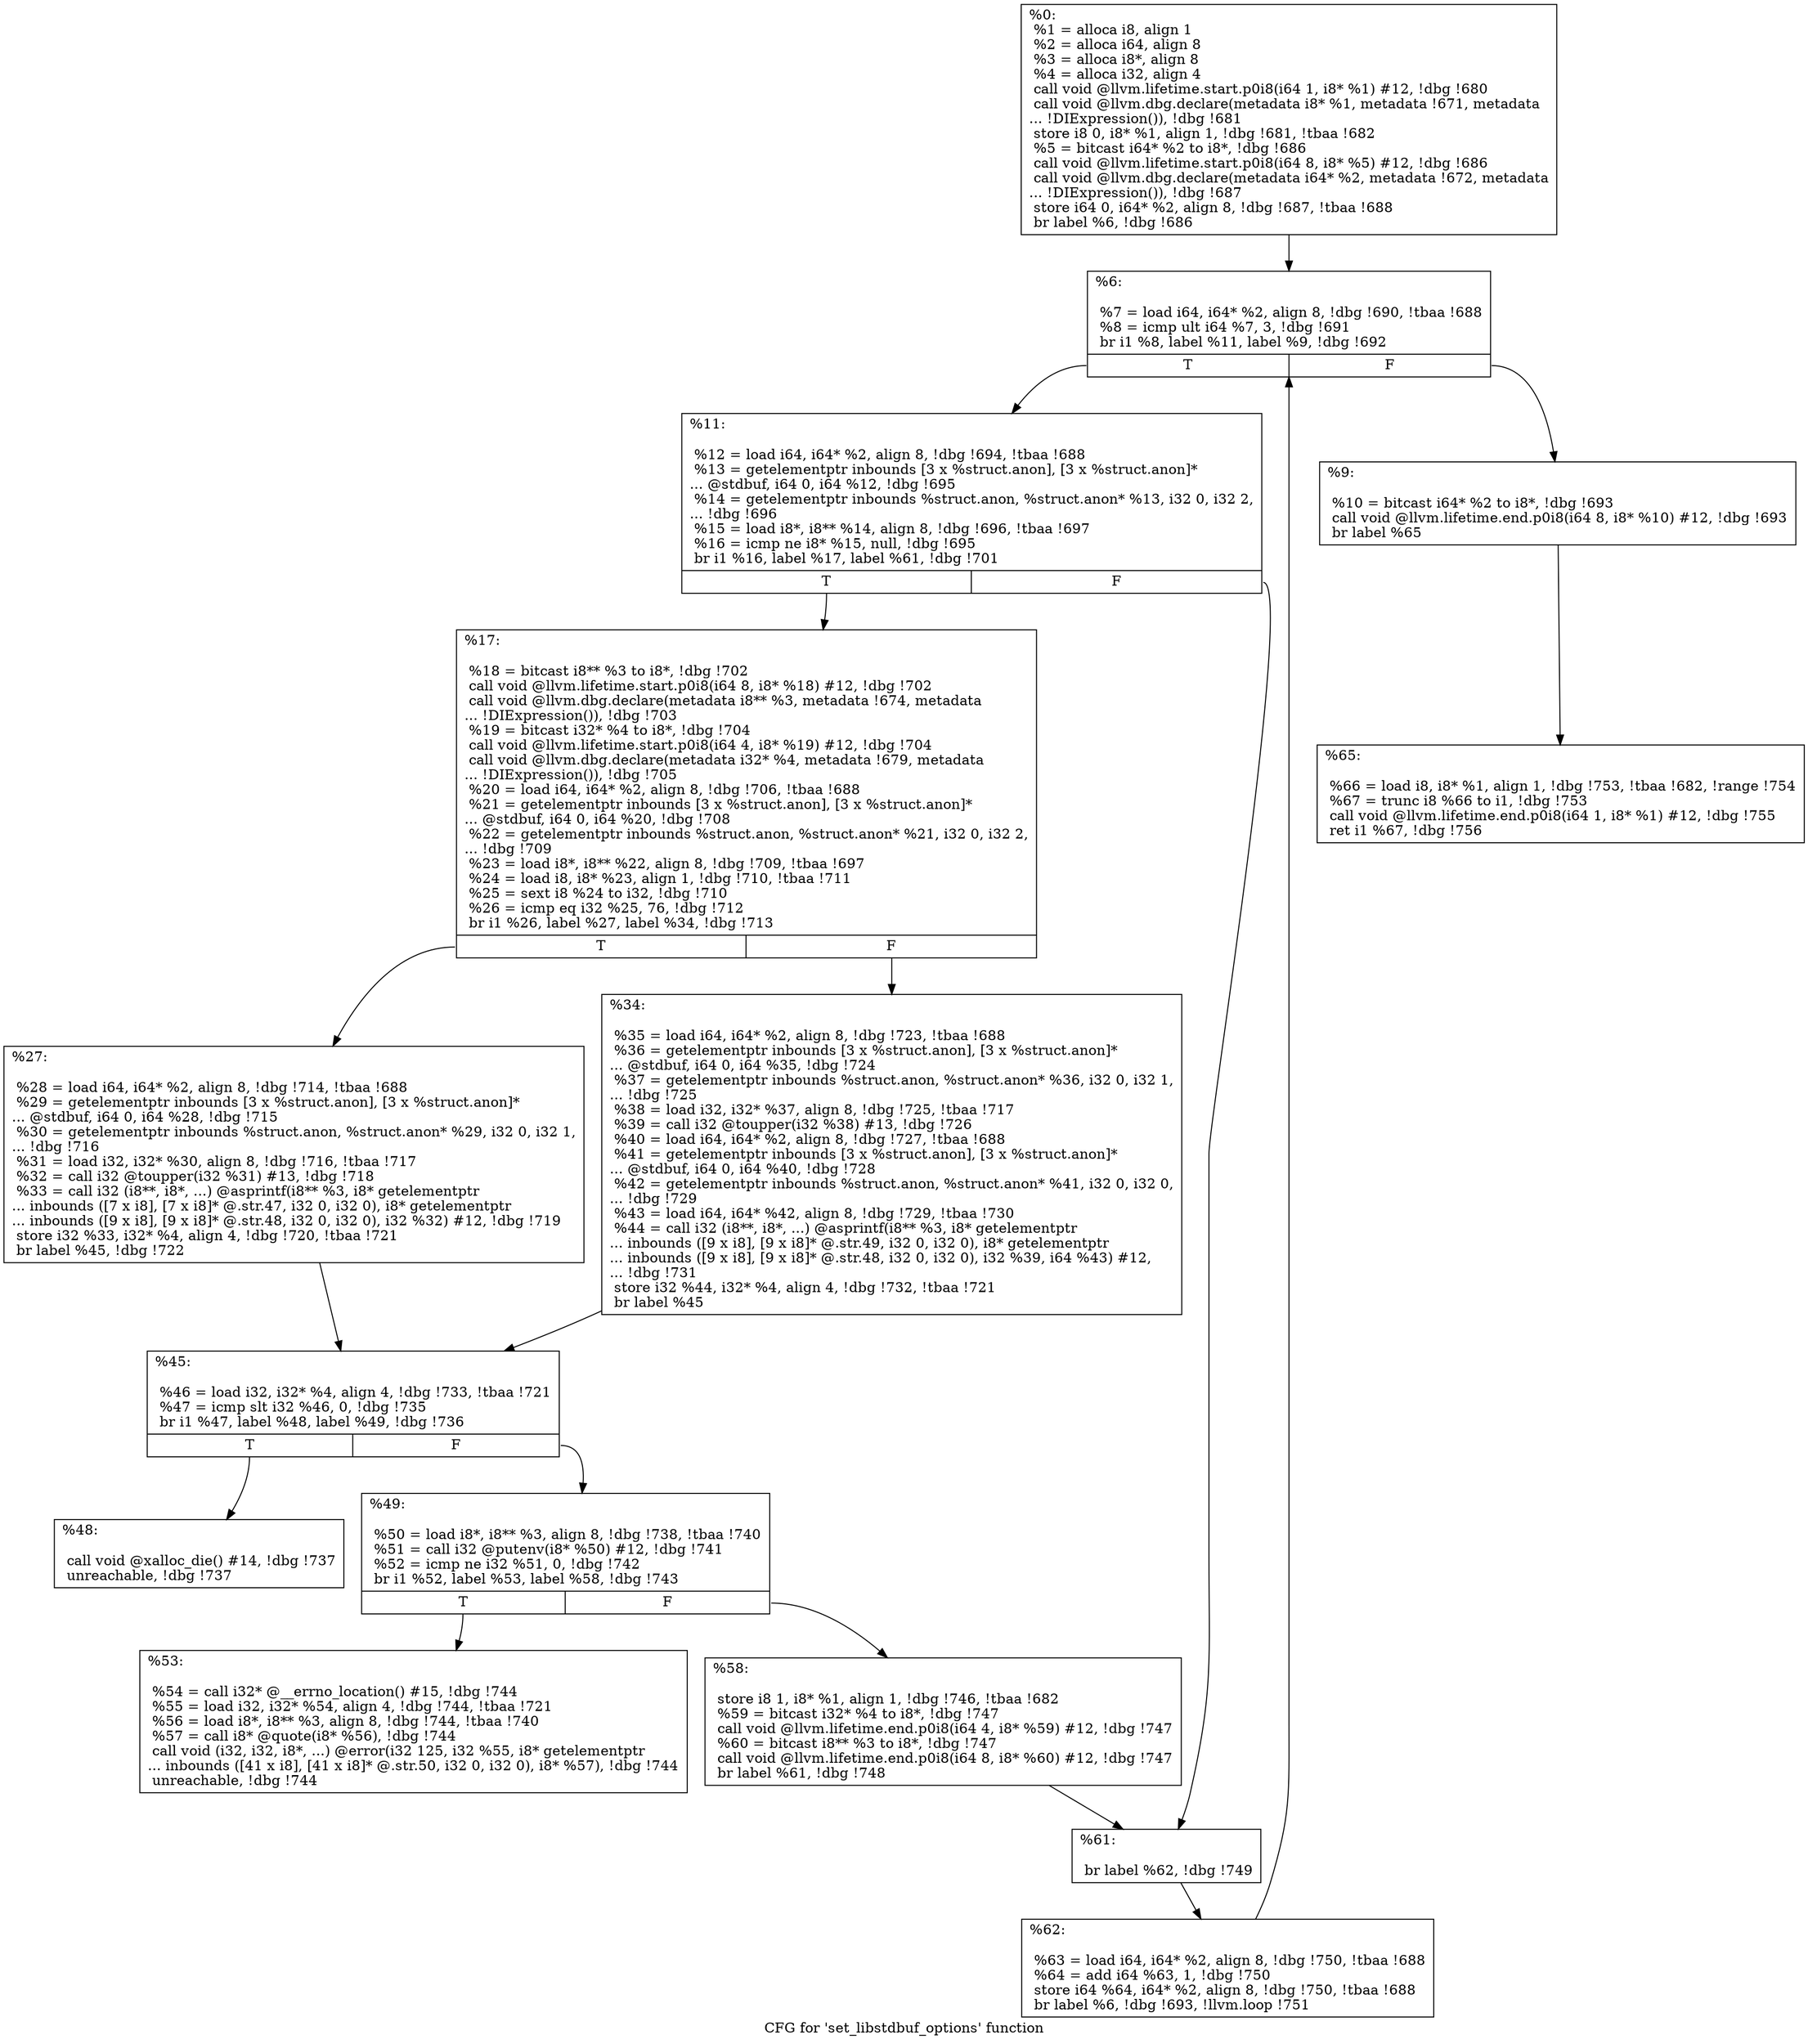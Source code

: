 digraph "CFG for 'set_libstdbuf_options' function" {
	label="CFG for 'set_libstdbuf_options' function";

	Node0x12779d0 [shape=record,label="{%0:\l  %1 = alloca i8, align 1\l  %2 = alloca i64, align 8\l  %3 = alloca i8*, align 8\l  %4 = alloca i32, align 4\l  call void @llvm.lifetime.start.p0i8(i64 1, i8* %1) #12, !dbg !680\l  call void @llvm.dbg.declare(metadata i8* %1, metadata !671, metadata\l... !DIExpression()), !dbg !681\l  store i8 0, i8* %1, align 1, !dbg !681, !tbaa !682\l  %5 = bitcast i64* %2 to i8*, !dbg !686\l  call void @llvm.lifetime.start.p0i8(i64 8, i8* %5) #12, !dbg !686\l  call void @llvm.dbg.declare(metadata i64* %2, metadata !672, metadata\l... !DIExpression()), !dbg !687\l  store i64 0, i64* %2, align 8, !dbg !687, !tbaa !688\l  br label %6, !dbg !686\l}"];
	Node0x12779d0 -> Node0x1277aa0;
	Node0x1277aa0 [shape=record,label="{%6:\l\l  %7 = load i64, i64* %2, align 8, !dbg !690, !tbaa !688\l  %8 = icmp ult i64 %7, 3, !dbg !691\l  br i1 %8, label %11, label %9, !dbg !692\l|{<s0>T|<s1>F}}"];
	Node0x1277aa0:s0 -> Node0x1277b40;
	Node0x1277aa0:s1 -> Node0x1277af0;
	Node0x1277af0 [shape=record,label="{%9:\l\l  %10 = bitcast i64* %2 to i8*, !dbg !693\l  call void @llvm.lifetime.end.p0i8(i64 8, i8* %10) #12, !dbg !693\l  br label %65\l}"];
	Node0x1277af0 -> Node0x1277eb0;
	Node0x1277b40 [shape=record,label="{%11:\l\l  %12 = load i64, i64* %2, align 8, !dbg !694, !tbaa !688\l  %13 = getelementptr inbounds [3 x %struct.anon], [3 x %struct.anon]*\l... @stdbuf, i64 0, i64 %12, !dbg !695\l  %14 = getelementptr inbounds %struct.anon, %struct.anon* %13, i32 0, i32 2,\l... !dbg !696\l  %15 = load i8*, i8** %14, align 8, !dbg !696, !tbaa !697\l  %16 = icmp ne i8* %15, null, !dbg !695\l  br i1 %16, label %17, label %61, !dbg !701\l|{<s0>T|<s1>F}}"];
	Node0x1277b40:s0 -> Node0x1277b90;
	Node0x1277b40:s1 -> Node0x1277e10;
	Node0x1277b90 [shape=record,label="{%17:\l\l  %18 = bitcast i8** %3 to i8*, !dbg !702\l  call void @llvm.lifetime.start.p0i8(i64 8, i8* %18) #12, !dbg !702\l  call void @llvm.dbg.declare(metadata i8** %3, metadata !674, metadata\l... !DIExpression()), !dbg !703\l  %19 = bitcast i32* %4 to i8*, !dbg !704\l  call void @llvm.lifetime.start.p0i8(i64 4, i8* %19) #12, !dbg !704\l  call void @llvm.dbg.declare(metadata i32* %4, metadata !679, metadata\l... !DIExpression()), !dbg !705\l  %20 = load i64, i64* %2, align 8, !dbg !706, !tbaa !688\l  %21 = getelementptr inbounds [3 x %struct.anon], [3 x %struct.anon]*\l... @stdbuf, i64 0, i64 %20, !dbg !708\l  %22 = getelementptr inbounds %struct.anon, %struct.anon* %21, i32 0, i32 2,\l... !dbg !709\l  %23 = load i8*, i8** %22, align 8, !dbg !709, !tbaa !697\l  %24 = load i8, i8* %23, align 1, !dbg !710, !tbaa !711\l  %25 = sext i8 %24 to i32, !dbg !710\l  %26 = icmp eq i32 %25, 76, !dbg !712\l  br i1 %26, label %27, label %34, !dbg !713\l|{<s0>T|<s1>F}}"];
	Node0x1277b90:s0 -> Node0x1277be0;
	Node0x1277b90:s1 -> Node0x1277c30;
	Node0x1277be0 [shape=record,label="{%27:\l\l  %28 = load i64, i64* %2, align 8, !dbg !714, !tbaa !688\l  %29 = getelementptr inbounds [3 x %struct.anon], [3 x %struct.anon]*\l... @stdbuf, i64 0, i64 %28, !dbg !715\l  %30 = getelementptr inbounds %struct.anon, %struct.anon* %29, i32 0, i32 1,\l... !dbg !716\l  %31 = load i32, i32* %30, align 8, !dbg !716, !tbaa !717\l  %32 = call i32 @toupper(i32 %31) #13, !dbg !718\l  %33 = call i32 (i8**, i8*, ...) @asprintf(i8** %3, i8* getelementptr\l... inbounds ([7 x i8], [7 x i8]* @.str.47, i32 0, i32 0), i8* getelementptr\l... inbounds ([9 x i8], [9 x i8]* @.str.48, i32 0, i32 0), i32 %32) #12, !dbg !719\l  store i32 %33, i32* %4, align 4, !dbg !720, !tbaa !721\l  br label %45, !dbg !722\l}"];
	Node0x1277be0 -> Node0x1277c80;
	Node0x1277c30 [shape=record,label="{%34:\l\l  %35 = load i64, i64* %2, align 8, !dbg !723, !tbaa !688\l  %36 = getelementptr inbounds [3 x %struct.anon], [3 x %struct.anon]*\l... @stdbuf, i64 0, i64 %35, !dbg !724\l  %37 = getelementptr inbounds %struct.anon, %struct.anon* %36, i32 0, i32 1,\l... !dbg !725\l  %38 = load i32, i32* %37, align 8, !dbg !725, !tbaa !717\l  %39 = call i32 @toupper(i32 %38) #13, !dbg !726\l  %40 = load i64, i64* %2, align 8, !dbg !727, !tbaa !688\l  %41 = getelementptr inbounds [3 x %struct.anon], [3 x %struct.anon]*\l... @stdbuf, i64 0, i64 %40, !dbg !728\l  %42 = getelementptr inbounds %struct.anon, %struct.anon* %41, i32 0, i32 0,\l... !dbg !729\l  %43 = load i64, i64* %42, align 8, !dbg !729, !tbaa !730\l  %44 = call i32 (i8**, i8*, ...) @asprintf(i8** %3, i8* getelementptr\l... inbounds ([9 x i8], [9 x i8]* @.str.49, i32 0, i32 0), i8* getelementptr\l... inbounds ([9 x i8], [9 x i8]* @.str.48, i32 0, i32 0), i32 %39, i64 %43) #12,\l... !dbg !731\l  store i32 %44, i32* %4, align 4, !dbg !732, !tbaa !721\l  br label %45\l}"];
	Node0x1277c30 -> Node0x1277c80;
	Node0x1277c80 [shape=record,label="{%45:\l\l  %46 = load i32, i32* %4, align 4, !dbg !733, !tbaa !721\l  %47 = icmp slt i32 %46, 0, !dbg !735\l  br i1 %47, label %48, label %49, !dbg !736\l|{<s0>T|<s1>F}}"];
	Node0x1277c80:s0 -> Node0x1277cd0;
	Node0x1277c80:s1 -> Node0x1277d20;
	Node0x1277cd0 [shape=record,label="{%48:\l\l  call void @xalloc_die() #14, !dbg !737\l  unreachable, !dbg !737\l}"];
	Node0x1277d20 [shape=record,label="{%49:\l\l  %50 = load i8*, i8** %3, align 8, !dbg !738, !tbaa !740\l  %51 = call i32 @putenv(i8* %50) #12, !dbg !741\l  %52 = icmp ne i32 %51, 0, !dbg !742\l  br i1 %52, label %53, label %58, !dbg !743\l|{<s0>T|<s1>F}}"];
	Node0x1277d20:s0 -> Node0x1277d70;
	Node0x1277d20:s1 -> Node0x1277dc0;
	Node0x1277d70 [shape=record,label="{%53:\l\l  %54 = call i32* @__errno_location() #15, !dbg !744\l  %55 = load i32, i32* %54, align 4, !dbg !744, !tbaa !721\l  %56 = load i8*, i8** %3, align 8, !dbg !744, !tbaa !740\l  %57 = call i8* @quote(i8* %56), !dbg !744\l  call void (i32, i32, i8*, ...) @error(i32 125, i32 %55, i8* getelementptr\l... inbounds ([41 x i8], [41 x i8]* @.str.50, i32 0, i32 0), i8* %57), !dbg !744\l  unreachable, !dbg !744\l}"];
	Node0x1277dc0 [shape=record,label="{%58:\l\l  store i8 1, i8* %1, align 1, !dbg !746, !tbaa !682\l  %59 = bitcast i32* %4 to i8*, !dbg !747\l  call void @llvm.lifetime.end.p0i8(i64 4, i8* %59) #12, !dbg !747\l  %60 = bitcast i8** %3 to i8*, !dbg !747\l  call void @llvm.lifetime.end.p0i8(i64 8, i8* %60) #12, !dbg !747\l  br label %61, !dbg !748\l}"];
	Node0x1277dc0 -> Node0x1277e10;
	Node0x1277e10 [shape=record,label="{%61:\l\l  br label %62, !dbg !749\l}"];
	Node0x1277e10 -> Node0x1277e60;
	Node0x1277e60 [shape=record,label="{%62:\l\l  %63 = load i64, i64* %2, align 8, !dbg !750, !tbaa !688\l  %64 = add i64 %63, 1, !dbg !750\l  store i64 %64, i64* %2, align 8, !dbg !750, !tbaa !688\l  br label %6, !dbg !693, !llvm.loop !751\l}"];
	Node0x1277e60 -> Node0x1277aa0;
	Node0x1277eb0 [shape=record,label="{%65:\l\l  %66 = load i8, i8* %1, align 1, !dbg !753, !tbaa !682, !range !754\l  %67 = trunc i8 %66 to i1, !dbg !753\l  call void @llvm.lifetime.end.p0i8(i64 1, i8* %1) #12, !dbg !755\l  ret i1 %67, !dbg !756\l}"];
}
